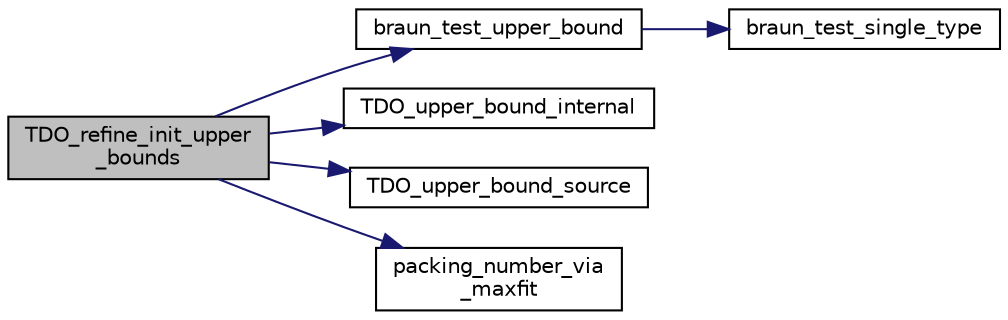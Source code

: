 digraph "TDO_refine_init_upper_bounds"
{
  edge [fontname="Helvetica",fontsize="10",labelfontname="Helvetica",labelfontsize="10"];
  node [fontname="Helvetica",fontsize="10",shape=record];
  rankdir="LR";
  Node21901 [label="TDO_refine_init_upper\l_bounds",height=0.2,width=0.4,color="black", fillcolor="grey75", style="filled", fontcolor="black"];
  Node21901 -> Node21902 [color="midnightblue",fontsize="10",style="solid",fontname="Helvetica"];
  Node21902 [label="braun_test_upper_bound",height=0.2,width=0.4,color="black", fillcolor="white", style="filled",URL="$de/d59/lib_2foundations_2geometry_2packing_8_c.html#a86e20ed46d2cd22bd8604ea8861afa1f"];
  Node21902 -> Node21903 [color="midnightblue",fontsize="10",style="solid",fontname="Helvetica"];
  Node21903 [label="braun_test_single_type",height=0.2,width=0.4,color="black", fillcolor="white", style="filled",URL="$de/d59/lib_2foundations_2geometry_2packing_8_c.html#a26142039e77b4e4ba12148f78ec7ae36"];
  Node21901 -> Node21904 [color="midnightblue",fontsize="10",style="solid",fontname="Helvetica"];
  Node21904 [label="TDO_upper_bound_internal",height=0.2,width=0.4,color="black", fillcolor="white", style="filled",URL="$de/d59/lib_2foundations_2geometry_2packing_8_c.html#a76bad8729252228e27843d941502b66c"];
  Node21901 -> Node21905 [color="midnightblue",fontsize="10",style="solid",fontname="Helvetica"];
  Node21905 [label="TDO_upper_bound_source",height=0.2,width=0.4,color="black", fillcolor="white", style="filled",URL="$de/d59/lib_2foundations_2geometry_2packing_8_c.html#aa3bee45160906a54c31f818bc6f172d9"];
  Node21901 -> Node21906 [color="midnightblue",fontsize="10",style="solid",fontname="Helvetica"];
  Node21906 [label="packing_number_via\l_maxfit",height=0.2,width=0.4,color="black", fillcolor="white", style="filled",URL="$de/d59/lib_2foundations_2geometry_2packing_8_c.html#afb1c5724d95242807559426901c7766b"];
}
